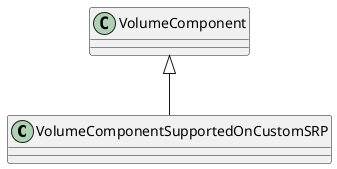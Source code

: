 @startuml
class VolumeComponentSupportedOnCustomSRP {
}
VolumeComponent <|-- VolumeComponentSupportedOnCustomSRP
@enduml
